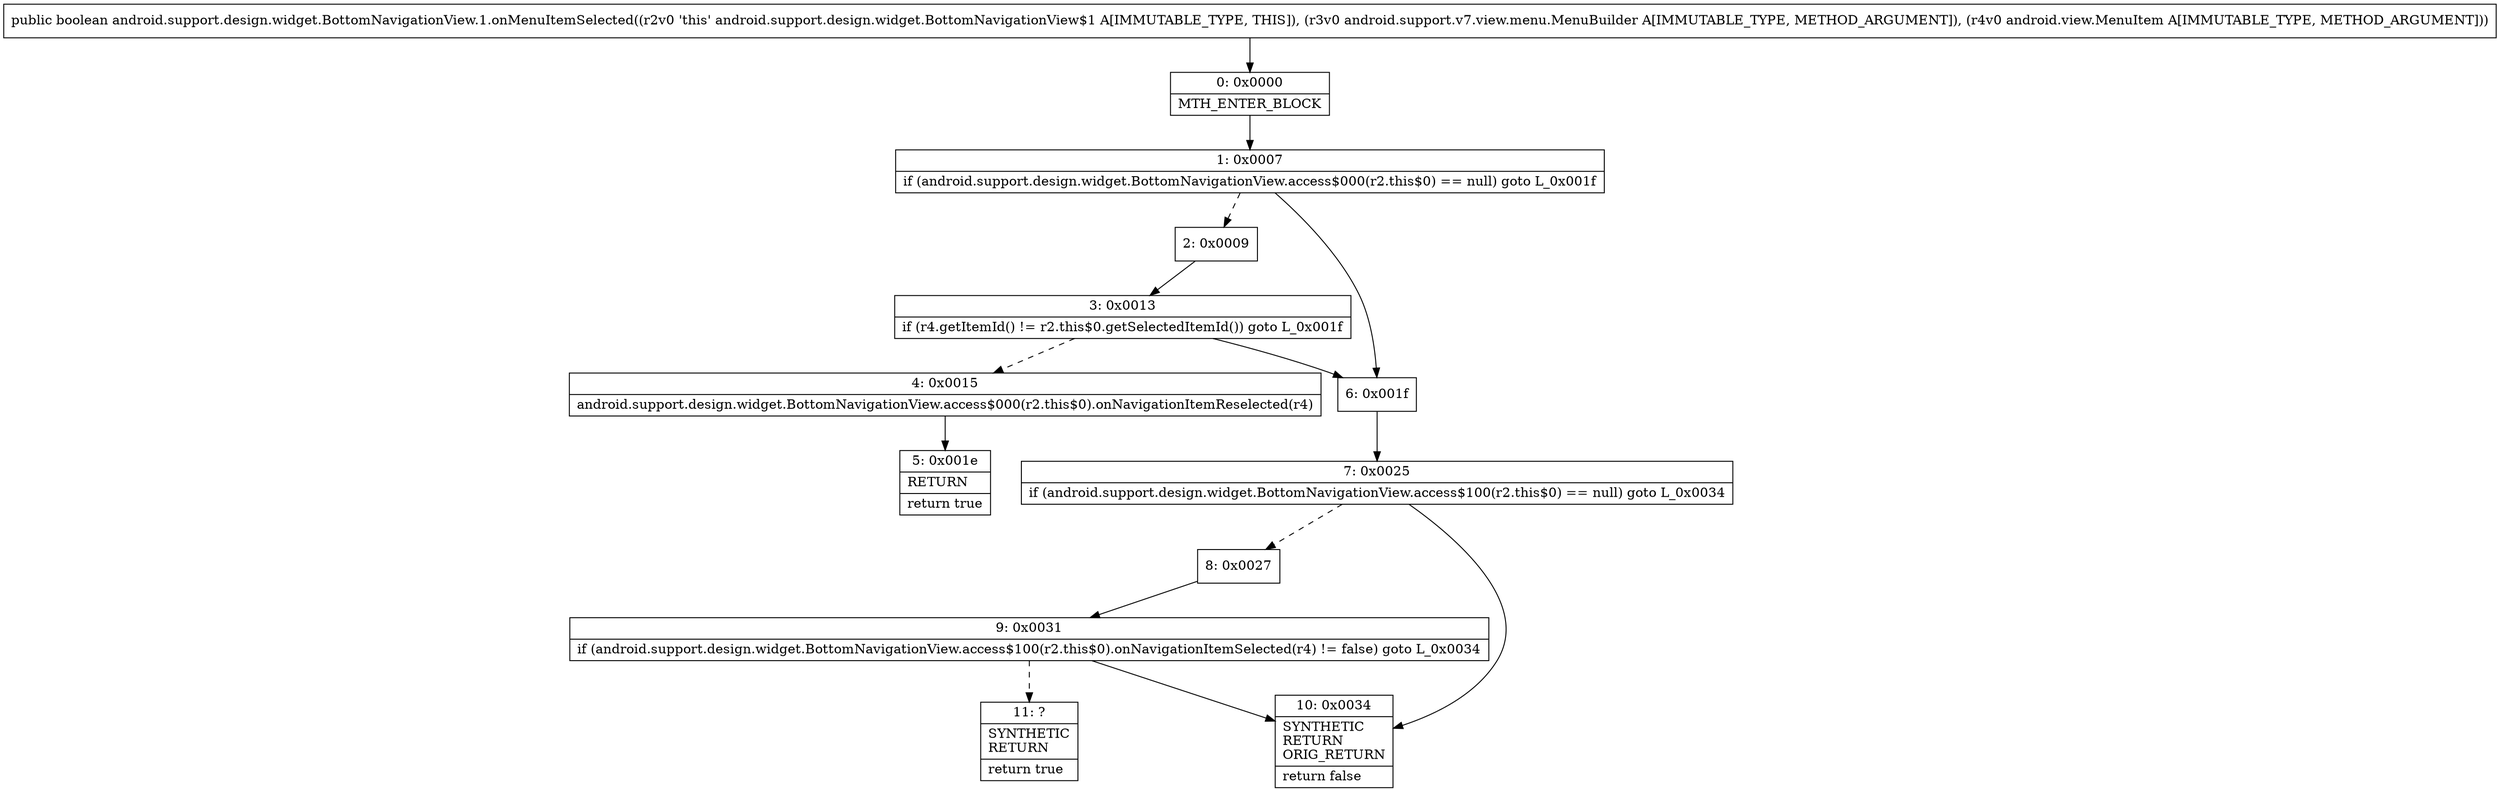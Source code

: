digraph "CFG forandroid.support.design.widget.BottomNavigationView.1.onMenuItemSelected(Landroid\/support\/v7\/view\/menu\/MenuBuilder;Landroid\/view\/MenuItem;)Z" {
Node_0 [shape=record,label="{0\:\ 0x0000|MTH_ENTER_BLOCK\l}"];
Node_1 [shape=record,label="{1\:\ 0x0007|if (android.support.design.widget.BottomNavigationView.access$000(r2.this$0) == null) goto L_0x001f\l}"];
Node_2 [shape=record,label="{2\:\ 0x0009}"];
Node_3 [shape=record,label="{3\:\ 0x0013|if (r4.getItemId() != r2.this$0.getSelectedItemId()) goto L_0x001f\l}"];
Node_4 [shape=record,label="{4\:\ 0x0015|android.support.design.widget.BottomNavigationView.access$000(r2.this$0).onNavigationItemReselected(r4)\l}"];
Node_5 [shape=record,label="{5\:\ 0x001e|RETURN\l|return true\l}"];
Node_6 [shape=record,label="{6\:\ 0x001f}"];
Node_7 [shape=record,label="{7\:\ 0x0025|if (android.support.design.widget.BottomNavigationView.access$100(r2.this$0) == null) goto L_0x0034\l}"];
Node_8 [shape=record,label="{8\:\ 0x0027}"];
Node_9 [shape=record,label="{9\:\ 0x0031|if (android.support.design.widget.BottomNavigationView.access$100(r2.this$0).onNavigationItemSelected(r4) != false) goto L_0x0034\l}"];
Node_10 [shape=record,label="{10\:\ 0x0034|SYNTHETIC\lRETURN\lORIG_RETURN\l|return false\l}"];
Node_11 [shape=record,label="{11\:\ ?|SYNTHETIC\lRETURN\l|return true\l}"];
MethodNode[shape=record,label="{public boolean android.support.design.widget.BottomNavigationView.1.onMenuItemSelected((r2v0 'this' android.support.design.widget.BottomNavigationView$1 A[IMMUTABLE_TYPE, THIS]), (r3v0 android.support.v7.view.menu.MenuBuilder A[IMMUTABLE_TYPE, METHOD_ARGUMENT]), (r4v0 android.view.MenuItem A[IMMUTABLE_TYPE, METHOD_ARGUMENT])) }"];
MethodNode -> Node_0;
Node_0 -> Node_1;
Node_1 -> Node_2[style=dashed];
Node_1 -> Node_6;
Node_2 -> Node_3;
Node_3 -> Node_4[style=dashed];
Node_3 -> Node_6;
Node_4 -> Node_5;
Node_6 -> Node_7;
Node_7 -> Node_8[style=dashed];
Node_7 -> Node_10;
Node_8 -> Node_9;
Node_9 -> Node_10;
Node_9 -> Node_11[style=dashed];
}

